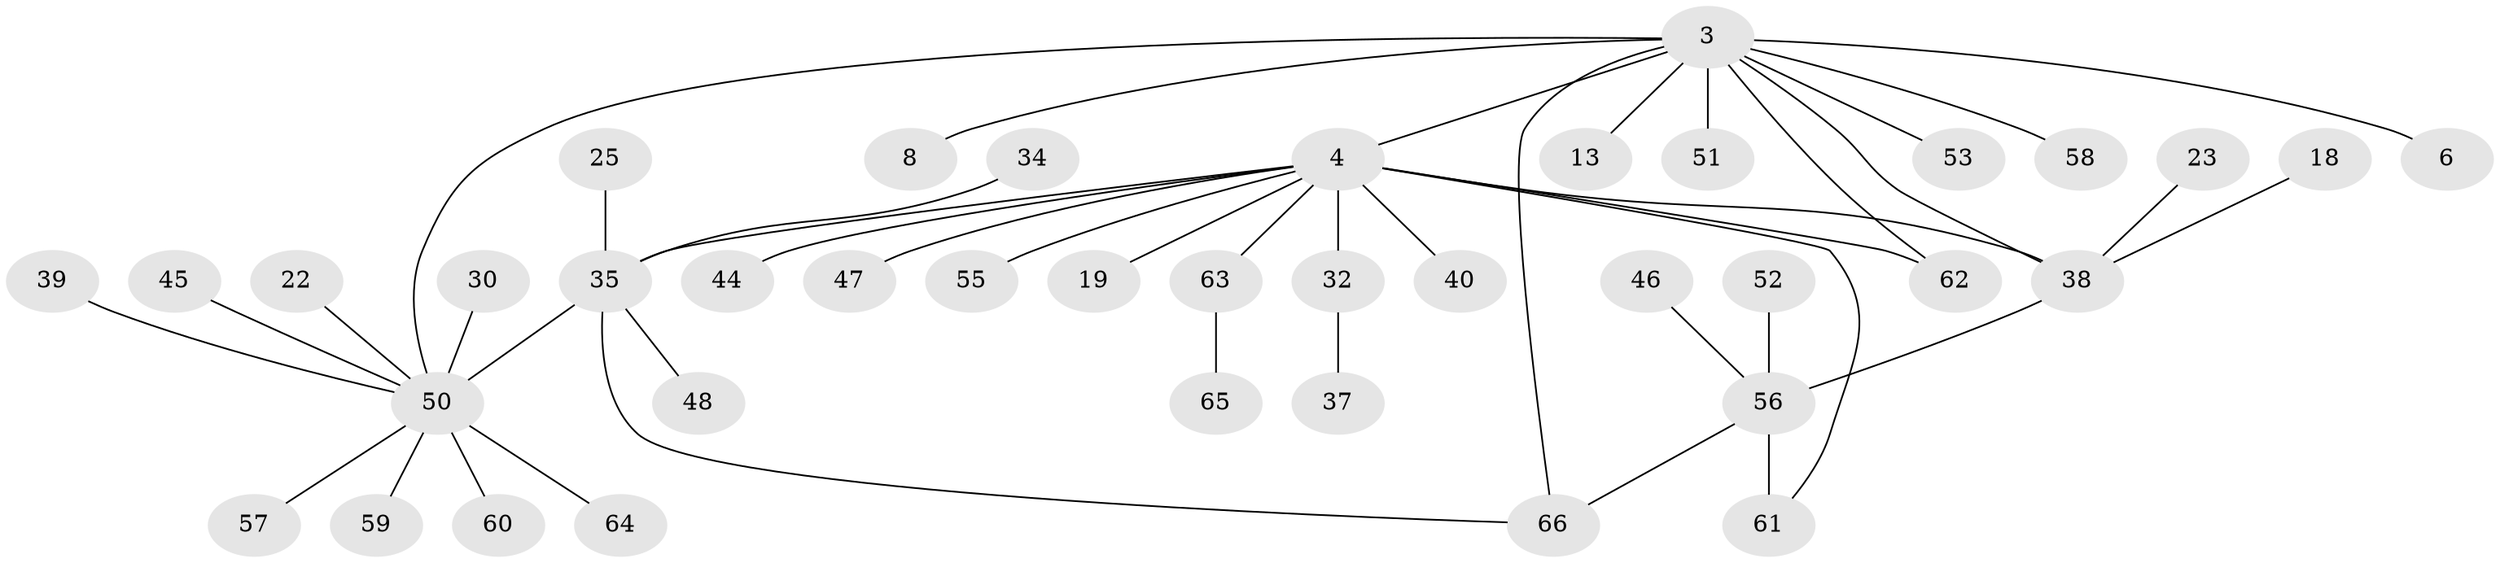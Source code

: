 // original degree distribution, {15: 0.015151515151515152, 8: 0.030303030303030304, 13: 0.015151515151515152, 2: 0.24242424242424243, 1: 0.4393939393939394, 7: 0.030303030303030304, 4: 0.06060606060606061, 3: 0.13636363636363635, 6: 0.030303030303030304}
// Generated by graph-tools (version 1.1) at 2025/51/03/04/25 21:51:05]
// undirected, 39 vertices, 44 edges
graph export_dot {
graph [start="1"]
  node [color=gray90,style=filled];
  3;
  4 [super="+1"];
  6;
  8;
  13;
  18;
  19;
  22;
  23;
  25;
  30;
  32 [super="+21"];
  34;
  35 [super="+2+27"];
  37;
  38 [super="+20+31"];
  39;
  40;
  44;
  45;
  46;
  47;
  48;
  50 [super="+41+49+14"];
  51 [super="+43"];
  52;
  53;
  55;
  56 [super="+17+24+28+12"];
  57;
  58;
  59 [super="+26"];
  60;
  61 [super="+15"];
  62 [super="+54"];
  63;
  64;
  65;
  66 [super="+42"];
  3 -- 4 [weight=2];
  3 -- 6;
  3 -- 8;
  3 -- 13;
  3 -- 51 [weight=2];
  3 -- 53;
  3 -- 58;
  3 -- 62;
  3 -- 50;
  3 -- 38;
  3 -- 66;
  4 -- 32 [weight=2];
  4 -- 55 [weight=2];
  4 -- 63;
  4 -- 35 [weight=3];
  4 -- 40;
  4 -- 44;
  4 -- 47;
  4 -- 19;
  4 -- 61 [weight=2];
  4 -- 38 [weight=3];
  4 -- 62;
  18 -- 38;
  22 -- 50;
  23 -- 38;
  25 -- 35;
  30 -- 50;
  32 -- 37;
  34 -- 35;
  35 -- 48;
  35 -- 50 [weight=3];
  35 -- 66;
  38 -- 56 [weight=3];
  39 -- 50;
  45 -- 50;
  46 -- 56;
  50 -- 60;
  50 -- 64;
  50 -- 57;
  50 -- 59;
  52 -- 56;
  56 -- 61 [weight=3];
  56 -- 66;
  63 -- 65;
}
